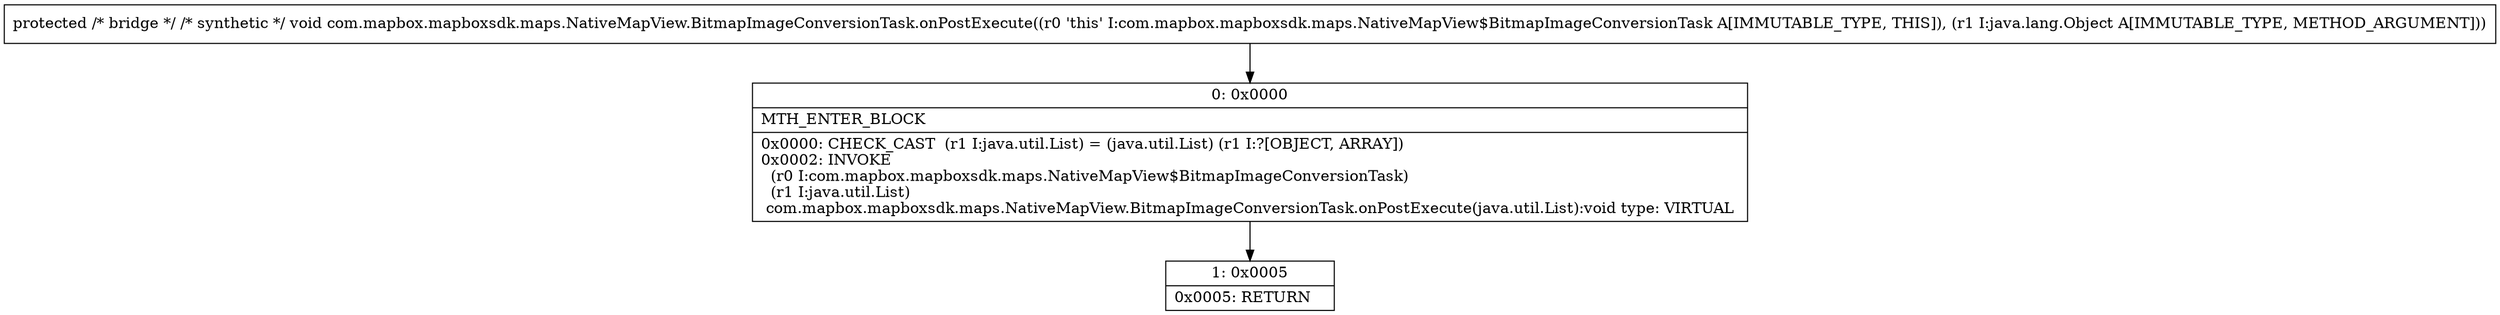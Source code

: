 digraph "CFG forcom.mapbox.mapboxsdk.maps.NativeMapView.BitmapImageConversionTask.onPostExecute(Ljava\/lang\/Object;)V" {
Node_0 [shape=record,label="{0\:\ 0x0000|MTH_ENTER_BLOCK\l|0x0000: CHECK_CAST  (r1 I:java.util.List) = (java.util.List) (r1 I:?[OBJECT, ARRAY]) \l0x0002: INVOKE  \l  (r0 I:com.mapbox.mapboxsdk.maps.NativeMapView$BitmapImageConversionTask)\l  (r1 I:java.util.List)\l com.mapbox.mapboxsdk.maps.NativeMapView.BitmapImageConversionTask.onPostExecute(java.util.List):void type: VIRTUAL \l}"];
Node_1 [shape=record,label="{1\:\ 0x0005|0x0005: RETURN   \l}"];
MethodNode[shape=record,label="{protected \/* bridge *\/ \/* synthetic *\/ void com.mapbox.mapboxsdk.maps.NativeMapView.BitmapImageConversionTask.onPostExecute((r0 'this' I:com.mapbox.mapboxsdk.maps.NativeMapView$BitmapImageConversionTask A[IMMUTABLE_TYPE, THIS]), (r1 I:java.lang.Object A[IMMUTABLE_TYPE, METHOD_ARGUMENT])) }"];
MethodNode -> Node_0;
Node_0 -> Node_1;
}

